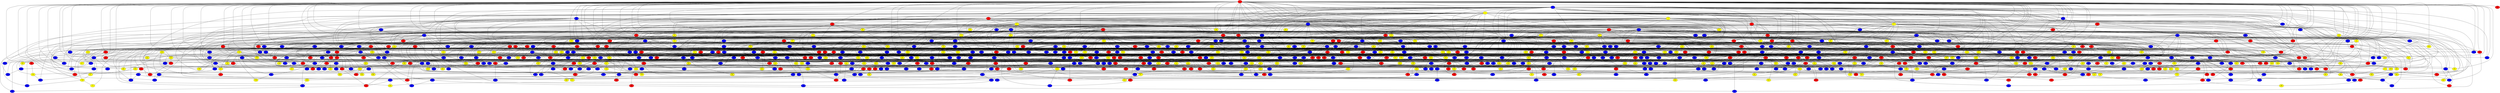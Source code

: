 graph {
0 [style = filled fillcolor = red];
1 [style = filled fillcolor = blue];
2 [style = filled fillcolor = yellow];
3 [style = filled fillcolor = yellow];
4 [style = filled fillcolor = blue];
5 [style = filled fillcolor = blue];
6 [style = filled fillcolor = red];
7 [style = filled fillcolor = red];
8 [style = filled fillcolor = yellow];
9 [style = filled fillcolor = yellow];
10 [style = filled fillcolor = blue];
11 [style = filled fillcolor = red];
12 [style = filled fillcolor = red];
13 [style = filled fillcolor = blue];
14 [style = filled fillcolor = blue];
15 [style = filled fillcolor = yellow];
16 [style = filled fillcolor = red];
17 [style = filled fillcolor = red];
18 [style = filled fillcolor = yellow];
19 [style = filled fillcolor = yellow];
20 [style = filled fillcolor = red];
21 [style = filled fillcolor = yellow];
22 [style = filled fillcolor = yellow];
23 [style = filled fillcolor = red];
24 [style = filled fillcolor = red];
25 [style = filled fillcolor = blue];
26 [style = filled fillcolor = red];
27 [style = filled fillcolor = yellow];
28 [style = filled fillcolor = blue];
29 [style = filled fillcolor = yellow];
30 [style = filled fillcolor = red];
31 [style = filled fillcolor = yellow];
32 [style = filled fillcolor = red];
33 [style = filled fillcolor = red];
34 [style = filled fillcolor = red];
35 [style = filled fillcolor = red];
36 [style = filled fillcolor = red];
37 [style = filled fillcolor = yellow];
38 [style = filled fillcolor = blue];
39 [style = filled fillcolor = red];
40 [style = filled fillcolor = yellow];
41 [style = filled fillcolor = blue];
42 [style = filled fillcolor = blue];
43 [style = filled fillcolor = yellow];
44 [style = filled fillcolor = blue];
45 [style = filled fillcolor = blue];
46 [style = filled fillcolor = yellow];
47 [style = filled fillcolor = blue];
48 [style = filled fillcolor = yellow];
49 [style = filled fillcolor = blue];
50 [style = filled fillcolor = blue];
51 [style = filled fillcolor = blue];
52 [style = filled fillcolor = blue];
53 [style = filled fillcolor = yellow];
54 [style = filled fillcolor = red];
55 [style = filled fillcolor = blue];
56 [style = filled fillcolor = yellow];
57 [style = filled fillcolor = blue];
58 [style = filled fillcolor = red];
59 [style = filled fillcolor = red];
60 [style = filled fillcolor = blue];
61 [style = filled fillcolor = yellow];
62 [style = filled fillcolor = yellow];
63 [style = filled fillcolor = red];
64 [style = filled fillcolor = red];
65 [style = filled fillcolor = yellow];
66 [style = filled fillcolor = blue];
67 [style = filled fillcolor = red];
68 [style = filled fillcolor = blue];
69 [style = filled fillcolor = blue];
70 [style = filled fillcolor = blue];
71 [style = filled fillcolor = yellow];
72 [style = filled fillcolor = blue];
73 [style = filled fillcolor = red];
74 [style = filled fillcolor = blue];
75 [style = filled fillcolor = red];
76 [style = filled fillcolor = blue];
77 [style = filled fillcolor = blue];
78 [style = filled fillcolor = blue];
79 [style = filled fillcolor = blue];
80 [style = filled fillcolor = blue];
81 [style = filled fillcolor = yellow];
82 [style = filled fillcolor = red];
83 [style = filled fillcolor = yellow];
84 [style = filled fillcolor = blue];
85 [style = filled fillcolor = blue];
86 [style = filled fillcolor = blue];
87 [style = filled fillcolor = blue];
88 [style = filled fillcolor = blue];
89 [style = filled fillcolor = blue];
90 [style = filled fillcolor = yellow];
91 [style = filled fillcolor = yellow];
92 [style = filled fillcolor = blue];
93 [style = filled fillcolor = yellow];
94 [style = filled fillcolor = blue];
95 [style = filled fillcolor = red];
96 [style = filled fillcolor = blue];
97 [style = filled fillcolor = red];
98 [style = filled fillcolor = blue];
99 [style = filled fillcolor = red];
100 [style = filled fillcolor = yellow];
101 [style = filled fillcolor = blue];
102 [style = filled fillcolor = blue];
103 [style = filled fillcolor = yellow];
104 [style = filled fillcolor = red];
105 [style = filled fillcolor = yellow];
106 [style = filled fillcolor = yellow];
107 [style = filled fillcolor = blue];
108 [style = filled fillcolor = red];
109 [style = filled fillcolor = red];
110 [style = filled fillcolor = blue];
111 [style = filled fillcolor = red];
112 [style = filled fillcolor = blue];
113 [style = filled fillcolor = yellow];
114 [style = filled fillcolor = red];
115 [style = filled fillcolor = red];
116 [style = filled fillcolor = yellow];
117 [style = filled fillcolor = blue];
118 [style = filled fillcolor = blue];
119 [style = filled fillcolor = yellow];
120 [style = filled fillcolor = blue];
121 [style = filled fillcolor = red];
122 [style = filled fillcolor = red];
123 [style = filled fillcolor = yellow];
124 [style = filled fillcolor = blue];
125 [style = filled fillcolor = yellow];
126 [style = filled fillcolor = blue];
127 [style = filled fillcolor = red];
128 [style = filled fillcolor = blue];
129 [style = filled fillcolor = blue];
130 [style = filled fillcolor = yellow];
131 [style = filled fillcolor = yellow];
132 [style = filled fillcolor = yellow];
133 [style = filled fillcolor = blue];
134 [style = filled fillcolor = blue];
135 [style = filled fillcolor = red];
136 [style = filled fillcolor = blue];
137 [style = filled fillcolor = red];
138 [style = filled fillcolor = blue];
139 [style = filled fillcolor = red];
140 [style = filled fillcolor = yellow];
141 [style = filled fillcolor = yellow];
142 [style = filled fillcolor = blue];
143 [style = filled fillcolor = yellow];
144 [style = filled fillcolor = red];
145 [style = filled fillcolor = red];
146 [style = filled fillcolor = blue];
147 [style = filled fillcolor = yellow];
148 [style = filled fillcolor = blue];
149 [style = filled fillcolor = red];
150 [style = filled fillcolor = red];
151 [style = filled fillcolor = red];
152 [style = filled fillcolor = yellow];
153 [style = filled fillcolor = yellow];
154 [style = filled fillcolor = red];
155 [style = filled fillcolor = blue];
156 [style = filled fillcolor = red];
157 [style = filled fillcolor = yellow];
158 [style = filled fillcolor = yellow];
159 [style = filled fillcolor = red];
160 [style = filled fillcolor = yellow];
161 [style = filled fillcolor = red];
162 [style = filled fillcolor = red];
163 [style = filled fillcolor = blue];
164 [style = filled fillcolor = red];
165 [style = filled fillcolor = blue];
166 [style = filled fillcolor = blue];
167 [style = filled fillcolor = yellow];
168 [style = filled fillcolor = blue];
169 [style = filled fillcolor = blue];
170 [style = filled fillcolor = red];
171 [style = filled fillcolor = yellow];
172 [style = filled fillcolor = blue];
173 [style = filled fillcolor = yellow];
174 [style = filled fillcolor = blue];
175 [style = filled fillcolor = blue];
176 [style = filled fillcolor = red];
177 [style = filled fillcolor = blue];
178 [style = filled fillcolor = blue];
179 [style = filled fillcolor = blue];
180 [style = filled fillcolor = blue];
181 [style = filled fillcolor = blue];
182 [style = filled fillcolor = blue];
183 [style = filled fillcolor = blue];
184 [style = filled fillcolor = blue];
185 [style = filled fillcolor = blue];
186 [style = filled fillcolor = blue];
187 [style = filled fillcolor = red];
188 [style = filled fillcolor = red];
189 [style = filled fillcolor = blue];
190 [style = filled fillcolor = yellow];
191 [style = filled fillcolor = blue];
192 [style = filled fillcolor = red];
193 [style = filled fillcolor = yellow];
194 [style = filled fillcolor = yellow];
195 [style = filled fillcolor = red];
196 [style = filled fillcolor = blue];
197 [style = filled fillcolor = red];
198 [style = filled fillcolor = yellow];
199 [style = filled fillcolor = yellow];
200 [style = filled fillcolor = blue];
201 [style = filled fillcolor = blue];
202 [style = filled fillcolor = yellow];
203 [style = filled fillcolor = blue];
204 [style = filled fillcolor = yellow];
205 [style = filled fillcolor = blue];
206 [style = filled fillcolor = blue];
207 [style = filled fillcolor = blue];
208 [style = filled fillcolor = red];
209 [style = filled fillcolor = red];
210 [style = filled fillcolor = yellow];
211 [style = filled fillcolor = blue];
212 [style = filled fillcolor = yellow];
213 [style = filled fillcolor = red];
214 [style = filled fillcolor = red];
215 [style = filled fillcolor = red];
216 [style = filled fillcolor = yellow];
217 [style = filled fillcolor = yellow];
218 [style = filled fillcolor = red];
219 [style = filled fillcolor = blue];
220 [style = filled fillcolor = blue];
221 [style = filled fillcolor = red];
222 [style = filled fillcolor = yellow];
223 [style = filled fillcolor = blue];
224 [style = filled fillcolor = yellow];
225 [style = filled fillcolor = blue];
226 [style = filled fillcolor = blue];
227 [style = filled fillcolor = blue];
228 [style = filled fillcolor = blue];
229 [style = filled fillcolor = blue];
230 [style = filled fillcolor = blue];
231 [style = filled fillcolor = blue];
232 [style = filled fillcolor = red];
233 [style = filled fillcolor = yellow];
234 [style = filled fillcolor = yellow];
235 [style = filled fillcolor = red];
236 [style = filled fillcolor = red];
237 [style = filled fillcolor = yellow];
238 [style = filled fillcolor = blue];
239 [style = filled fillcolor = red];
240 [style = filled fillcolor = blue];
241 [style = filled fillcolor = blue];
242 [style = filled fillcolor = blue];
243 [style = filled fillcolor = red];
244 [style = filled fillcolor = blue];
245 [style = filled fillcolor = red];
246 [style = filled fillcolor = yellow];
247 [style = filled fillcolor = blue];
248 [style = filled fillcolor = red];
249 [style = filled fillcolor = blue];
250 [style = filled fillcolor = red];
251 [style = filled fillcolor = blue];
252 [style = filled fillcolor = red];
253 [style = filled fillcolor = blue];
254 [style = filled fillcolor = red];
255 [style = filled fillcolor = blue];
256 [style = filled fillcolor = yellow];
257 [style = filled fillcolor = red];
258 [style = filled fillcolor = blue];
259 [style = filled fillcolor = red];
260 [style = filled fillcolor = yellow];
261 [style = filled fillcolor = blue];
262 [style = filled fillcolor = yellow];
263 [style = filled fillcolor = blue];
264 [style = filled fillcolor = blue];
265 [style = filled fillcolor = blue];
266 [style = filled fillcolor = blue];
267 [style = filled fillcolor = yellow];
268 [style = filled fillcolor = blue];
269 [style = filled fillcolor = yellow];
270 [style = filled fillcolor = blue];
271 [style = filled fillcolor = yellow];
272 [style = filled fillcolor = blue];
273 [style = filled fillcolor = blue];
274 [style = filled fillcolor = blue];
275 [style = filled fillcolor = blue];
276 [style = filled fillcolor = blue];
277 [style = filled fillcolor = blue];
278 [style = filled fillcolor = yellow];
279 [style = filled fillcolor = yellow];
280 [style = filled fillcolor = blue];
281 [style = filled fillcolor = blue];
282 [style = filled fillcolor = yellow];
283 [style = filled fillcolor = blue];
284 [style = filled fillcolor = blue];
285 [style = filled fillcolor = yellow];
286 [style = filled fillcolor = blue];
287 [style = filled fillcolor = blue];
288 [style = filled fillcolor = blue];
289 [style = filled fillcolor = blue];
290 [style = filled fillcolor = red];
291 [style = filled fillcolor = blue];
292 [style = filled fillcolor = blue];
293 [style = filled fillcolor = yellow];
294 [style = filled fillcolor = yellow];
295 [style = filled fillcolor = red];
296 [style = filled fillcolor = blue];
297 [style = filled fillcolor = yellow];
298 [style = filled fillcolor = blue];
299 [style = filled fillcolor = blue];
300 [style = filled fillcolor = red];
301 [style = filled fillcolor = blue];
302 [style = filled fillcolor = yellow];
303 [style = filled fillcolor = blue];
304 [style = filled fillcolor = yellow];
305 [style = filled fillcolor = red];
306 [style = filled fillcolor = yellow];
307 [style = filled fillcolor = yellow];
308 [style = filled fillcolor = yellow];
309 [style = filled fillcolor = yellow];
310 [style = filled fillcolor = blue];
311 [style = filled fillcolor = blue];
312 [style = filled fillcolor = blue];
313 [style = filled fillcolor = yellow];
314 [style = filled fillcolor = yellow];
315 [style = filled fillcolor = blue];
316 [style = filled fillcolor = blue];
317 [style = filled fillcolor = yellow];
318 [style = filled fillcolor = red];
319 [style = filled fillcolor = blue];
320 [style = filled fillcolor = blue];
321 [style = filled fillcolor = blue];
322 [style = filled fillcolor = blue];
323 [style = filled fillcolor = yellow];
324 [style = filled fillcolor = yellow];
325 [style = filled fillcolor = blue];
326 [style = filled fillcolor = yellow];
327 [style = filled fillcolor = red];
328 [style = filled fillcolor = red];
329 [style = filled fillcolor = yellow];
330 [style = filled fillcolor = yellow];
331 [style = filled fillcolor = blue];
332 [style = filled fillcolor = red];
333 [style = filled fillcolor = yellow];
334 [style = filled fillcolor = blue];
335 [style = filled fillcolor = blue];
336 [style = filled fillcolor = red];
337 [style = filled fillcolor = red];
338 [style = filled fillcolor = yellow];
339 [style = filled fillcolor = yellow];
340 [style = filled fillcolor = red];
341 [style = filled fillcolor = red];
342 [style = filled fillcolor = blue];
343 [style = filled fillcolor = yellow];
344 [style = filled fillcolor = blue];
345 [style = filled fillcolor = yellow];
346 [style = filled fillcolor = yellow];
347 [style = filled fillcolor = blue];
348 [style = filled fillcolor = blue];
349 [style = filled fillcolor = blue];
350 [style = filled fillcolor = blue];
351 [style = filled fillcolor = red];
352 [style = filled fillcolor = blue];
353 [style = filled fillcolor = red];
354 [style = filled fillcolor = blue];
355 [style = filled fillcolor = blue];
356 [style = filled fillcolor = red];
357 [style = filled fillcolor = blue];
358 [style = filled fillcolor = blue];
359 [style = filled fillcolor = yellow];
360 [style = filled fillcolor = blue];
361 [style = filled fillcolor = red];
362 [style = filled fillcolor = blue];
363 [style = filled fillcolor = yellow];
364 [style = filled fillcolor = blue];
365 [style = filled fillcolor = blue];
366 [style = filled fillcolor = blue];
367 [style = filled fillcolor = yellow];
368 [style = filled fillcolor = yellow];
369 [style = filled fillcolor = blue];
370 [style = filled fillcolor = yellow];
371 [style = filled fillcolor = blue];
372 [style = filled fillcolor = blue];
373 [style = filled fillcolor = red];
374 [style = filled fillcolor = blue];
375 [style = filled fillcolor = blue];
376 [style = filled fillcolor = blue];
377 [style = filled fillcolor = blue];
378 [style = filled fillcolor = blue];
379 [style = filled fillcolor = blue];
380 [style = filled fillcolor = red];
381 [style = filled fillcolor = yellow];
382 [style = filled fillcolor = blue];
383 [style = filled fillcolor = yellow];
384 [style = filled fillcolor = blue];
385 [style = filled fillcolor = red];
386 [style = filled fillcolor = red];
387 [style = filled fillcolor = blue];
388 [style = filled fillcolor = yellow];
389 [style = filled fillcolor = red];
390 [style = filled fillcolor = red];
391 [style = filled fillcolor = red];
392 [style = filled fillcolor = blue];
393 [style = filled fillcolor = blue];
394 [style = filled fillcolor = blue];
395 [style = filled fillcolor = red];
396 [style = filled fillcolor = blue];
397 [style = filled fillcolor = red];
398 [style = filled fillcolor = blue];
399 [style = filled fillcolor = blue];
400 [style = filled fillcolor = red];
401 [style = filled fillcolor = yellow];
402 [style = filled fillcolor = blue];
403 [style = filled fillcolor = yellow];
404 [style = filled fillcolor = yellow];
405 [style = filled fillcolor = blue];
406 [style = filled fillcolor = yellow];
407 [style = filled fillcolor = blue];
408 [style = filled fillcolor = blue];
409 [style = filled fillcolor = blue];
410 [style = filled fillcolor = red];
411 [style = filled fillcolor = blue];
412 [style = filled fillcolor = blue];
413 [style = filled fillcolor = blue];
414 [style = filled fillcolor = yellow];
415 [style = filled fillcolor = red];
416 [style = filled fillcolor = blue];
417 [style = filled fillcolor = yellow];
418 [style = filled fillcolor = blue];
419 [style = filled fillcolor = blue];
420 [style = filled fillcolor = red];
421 [style = filled fillcolor = yellow];
422 [style = filled fillcolor = red];
423 [style = filled fillcolor = yellow];
424 [style = filled fillcolor = blue];
425 [style = filled fillcolor = red];
426 [style = filled fillcolor = yellow];
427 [style = filled fillcolor = blue];
428 [style = filled fillcolor = yellow];
429 [style = filled fillcolor = red];
430 [style = filled fillcolor = red];
431 [style = filled fillcolor = blue];
432 [style = filled fillcolor = yellow];
433 [style = filled fillcolor = red];
434 [style = filled fillcolor = blue];
435 [style = filled fillcolor = yellow];
436 [style = filled fillcolor = red];
437 [style = filled fillcolor = blue];
438 [style = filled fillcolor = red];
439 [style = filled fillcolor = blue];
440 [style = filled fillcolor = yellow];
441 [style = filled fillcolor = red];
442 [style = filled fillcolor = red];
443 [style = filled fillcolor = yellow];
444 [style = filled fillcolor = blue];
445 [style = filled fillcolor = yellow];
446 [style = filled fillcolor = red];
447 [style = filled fillcolor = blue];
448 [style = filled fillcolor = blue];
449 [style = filled fillcolor = yellow];
450 [style = filled fillcolor = blue];
451 [style = filled fillcolor = red];
452 [style = filled fillcolor = yellow];
453 [style = filled fillcolor = blue];
454 [style = filled fillcolor = red];
455 [style = filled fillcolor = blue];
456 [style = filled fillcolor = blue];
457 [style = filled fillcolor = yellow];
458 [style = filled fillcolor = red];
459 [style = filled fillcolor = blue];
460 [style = filled fillcolor = blue];
461 [style = filled fillcolor = blue];
462 [style = filled fillcolor = blue];
463 [style = filled fillcolor = yellow];
464 [style = filled fillcolor = blue];
465 [style = filled fillcolor = yellow];
466 [style = filled fillcolor = blue];
467 [style = filled fillcolor = yellow];
468 [style = filled fillcolor = blue];
469 [style = filled fillcolor = blue];
470 [style = filled fillcolor = red];
471 [style = filled fillcolor = yellow];
472 [style = filled fillcolor = blue];
473 [style = filled fillcolor = red];
474 [style = filled fillcolor = yellow];
475 [style = filled fillcolor = red];
476 [style = filled fillcolor = red];
477 [style = filled fillcolor = yellow];
478 [style = filled fillcolor = red];
479 [style = filled fillcolor = blue];
480 [style = filled fillcolor = red];
481 [style = filled fillcolor = yellow];
482 [style = filled fillcolor = blue];
483 [style = filled fillcolor = red];
484 [style = filled fillcolor = red];
485 [style = filled fillcolor = red];
486 [style = filled fillcolor = yellow];
487 [style = filled fillcolor = yellow];
488 [style = filled fillcolor = red];
489 [style = filled fillcolor = blue];
490 [style = filled fillcolor = blue];
491 [style = filled fillcolor = blue];
492 [style = filled fillcolor = blue];
493 [style = filled fillcolor = yellow];
494 [style = filled fillcolor = red];
495 [style = filled fillcolor = yellow];
496 [style = filled fillcolor = yellow];
497 [style = filled fillcolor = blue];
498 [style = filled fillcolor = blue];
499 [style = filled fillcolor = red];
500 [style = filled fillcolor = red];
501 [style = filled fillcolor = blue];
502 [style = filled fillcolor = yellow];
503 [style = filled fillcolor = red];
504 [style = filled fillcolor = red];
505 [style = filled fillcolor = yellow];
506 [style = filled fillcolor = red];
507 [style = filled fillcolor = blue];
508 [style = filled fillcolor = blue];
509 [style = filled fillcolor = red];
510 [style = filled fillcolor = blue];
511 [style = filled fillcolor = yellow];
512 [style = filled fillcolor = blue];
513 [style = filled fillcolor = red];
514 [style = filled fillcolor = blue];
515 [style = filled fillcolor = yellow];
516 [style = filled fillcolor = red];
517 [style = filled fillcolor = blue];
518 [style = filled fillcolor = red];
519 [style = filled fillcolor = red];
520 [style = filled fillcolor = blue];
521 [style = filled fillcolor = yellow];
522 [style = filled fillcolor = blue];
523 [style = filled fillcolor = blue];
524 [style = filled fillcolor = red];
525 [style = filled fillcolor = blue];
526 [style = filled fillcolor = yellow];
527 [style = filled fillcolor = blue];
528 [style = filled fillcolor = blue];
529 [style = filled fillcolor = yellow];
530 [style = filled fillcolor = blue];
531 [style = filled fillcolor = blue];
532 [style = filled fillcolor = blue];
533 [style = filled fillcolor = blue];
534 [style = filled fillcolor = blue];
535 [style = filled fillcolor = yellow];
536 [style = filled fillcolor = yellow];
537 [style = filled fillcolor = blue];
538 [style = filled fillcolor = blue];
539 [style = filled fillcolor = blue];
540 [style = filled fillcolor = blue];
541 [style = filled fillcolor = blue];
542 [style = filled fillcolor = yellow];
543 [style = filled fillcolor = blue];
544 [style = filled fillcolor = blue];
545 [style = filled fillcolor = yellow];
546 [style = filled fillcolor = red];
547 [style = filled fillcolor = blue];
548 [style = filled fillcolor = yellow];
549 [style = filled fillcolor = red];
550 [style = filled fillcolor = blue];
551 [style = filled fillcolor = yellow];
552 [style = filled fillcolor = blue];
553 [style = filled fillcolor = blue];
554 [style = filled fillcolor = blue];
555 [style = filled fillcolor = red];
556 [style = filled fillcolor = blue];
557 [style = filled fillcolor = red];
558 [style = filled fillcolor = yellow];
559 [style = filled fillcolor = blue];
560 [style = filled fillcolor = blue];
561 [style = filled fillcolor = yellow];
562 [style = filled fillcolor = blue];
563 [style = filled fillcolor = red];
564 [style = filled fillcolor = yellow];
565 [style = filled fillcolor = yellow];
566 [style = filled fillcolor = yellow];
567 [style = filled fillcolor = yellow];
568 [style = filled fillcolor = yellow];
569 [style = filled fillcolor = blue];
570 [style = filled fillcolor = red];
571 [style = filled fillcolor = blue];
572 [style = filled fillcolor = yellow];
573 [style = filled fillcolor = red];
574 [style = filled fillcolor = blue];
575 [style = filled fillcolor = red];
576 [style = filled fillcolor = yellow];
577 [style = filled fillcolor = yellow];
578 [style = filled fillcolor = red];
579 [style = filled fillcolor = red];
580 [style = filled fillcolor = blue];
581 [style = filled fillcolor = red];
582 [style = filled fillcolor = yellow];
583 [style = filled fillcolor = yellow];
584 [style = filled fillcolor = red];
585 [style = filled fillcolor = yellow];
586 [style = filled fillcolor = yellow];
587 [style = filled fillcolor = red];
588 [style = filled fillcolor = red];
589 [style = filled fillcolor = red];
590 [style = filled fillcolor = blue];
591 [style = filled fillcolor = red];
592 [style = filled fillcolor = blue];
593 [style = filled fillcolor = blue];
594 [style = filled fillcolor = blue];
595 [style = filled fillcolor = blue];
596 [style = filled fillcolor = yellow];
597 [style = filled fillcolor = red];
598 [style = filled fillcolor = yellow];
599 [style = filled fillcolor = yellow];
600 [style = filled fillcolor = yellow];
601 [style = filled fillcolor = red];
602 [style = filled fillcolor = blue];
603 [style = filled fillcolor = yellow];
604 [style = filled fillcolor = red];
605 [style = filled fillcolor = blue];
606 [style = filled fillcolor = yellow];
607 [style = filled fillcolor = yellow];
608 [style = filled fillcolor = red];
609 [style = filled fillcolor = blue];
610 [style = filled fillcolor = yellow];
611 [style = filled fillcolor = red];
612 [style = filled fillcolor = red];
613 [style = filled fillcolor = blue];
614 [style = filled fillcolor = red];
615 [style = filled fillcolor = blue];
616 [style = filled fillcolor = blue];
617 [style = filled fillcolor = yellow];
618 [style = filled fillcolor = yellow];
619 [style = filled fillcolor = blue];
620 [style = filled fillcolor = red];
621 [style = filled fillcolor = red];
622 [style = filled fillcolor = blue];
623 [style = filled fillcolor = blue];
624 [style = filled fillcolor = yellow];
625 [style = filled fillcolor = blue];
626 [style = filled fillcolor = blue];
627 [style = filled fillcolor = blue];
628 [style = filled fillcolor = blue];
629 [style = filled fillcolor = blue];
630 [style = filled fillcolor = blue];
631 [style = filled fillcolor = red];
632 [style = filled fillcolor = blue];
633 [style = filled fillcolor = blue];
634 [style = filled fillcolor = blue];
635 [style = filled fillcolor = yellow];
636 [style = filled fillcolor = red];
637 [style = filled fillcolor = blue];
638 [style = filled fillcolor = blue];
639 [style = filled fillcolor = red];
640 [style = filled fillcolor = blue];
641 [style = filled fillcolor = red];
642 [style = filled fillcolor = blue];
643 [style = filled fillcolor = blue];
644 [style = filled fillcolor = yellow];
645 [style = filled fillcolor = yellow];
646 [style = filled fillcolor = red];
647 [style = filled fillcolor = red];
648 [style = filled fillcolor = red];
649 [style = filled fillcolor = blue];
650 [style = filled fillcolor = blue];
651 [style = filled fillcolor = red];
652 [style = filled fillcolor = yellow];
653 [style = filled fillcolor = red];
654 [style = filled fillcolor = red];
655 [style = filled fillcolor = yellow];
656 [style = filled fillcolor = yellow];
657 [style = filled fillcolor = yellow];
658 [style = filled fillcolor = yellow];
659 [style = filled fillcolor = blue];
660 [style = filled fillcolor = yellow];
661 [style = filled fillcolor = blue];
662 [style = filled fillcolor = yellow];
663 [style = filled fillcolor = blue];
664 [style = filled fillcolor = red];
665 [style = filled fillcolor = red];
666 [style = filled fillcolor = yellow];
667 [style = filled fillcolor = blue];
668 [style = filled fillcolor = yellow];
669 [style = filled fillcolor = yellow];
670 [style = filled fillcolor = blue];
671 [style = filled fillcolor = yellow];
672 [style = filled fillcolor = blue];
673 [style = filled fillcolor = blue];
674 [style = filled fillcolor = blue];
675 [style = filled fillcolor = blue];
676 [style = filled fillcolor = yellow];
677 [style = filled fillcolor = blue];
678 [style = filled fillcolor = red];
679 [style = filled fillcolor = red];
680 [style = filled fillcolor = blue];
681 [style = filled fillcolor = red];
682 [style = filled fillcolor = red];
683 [style = filled fillcolor = blue];
684 [style = filled fillcolor = yellow];
685 [style = filled fillcolor = yellow];
686 [style = filled fillcolor = blue];
687 [style = filled fillcolor = blue];
688 [style = filled fillcolor = blue];
689 [style = filled fillcolor = yellow];
690 [style = filled fillcolor = red];
691 [style = filled fillcolor = red];
692 [style = filled fillcolor = yellow];
693 [style = filled fillcolor = blue];
694 [style = filled fillcolor = blue];
695 [style = filled fillcolor = yellow];
696 [style = filled fillcolor = blue];
697 [style = filled fillcolor = yellow];
698 [style = filled fillcolor = red];
699 [style = filled fillcolor = blue];
700 [style = filled fillcolor = red];
701 [style = filled fillcolor = yellow];
702 [style = filled fillcolor = yellow];
703 [style = filled fillcolor = red];
704 [style = filled fillcolor = red];
705 [style = filled fillcolor = yellow];
706 [style = filled fillcolor = yellow];
707 [style = filled fillcolor = blue];
708 [style = filled fillcolor = red];
709 [style = filled fillcolor = red];
710 [style = filled fillcolor = blue];
711 [style = filled fillcolor = blue];
712 [style = filled fillcolor = blue];
713 [style = filled fillcolor = yellow];
714 [style = filled fillcolor = blue];
715 [style = filled fillcolor = blue];
716 [style = filled fillcolor = blue];
717 [style = filled fillcolor = blue];
718 [style = filled fillcolor = blue];
719 [style = filled fillcolor = blue];
720 [style = filled fillcolor = blue];
721 [style = filled fillcolor = yellow];
722 [style = filled fillcolor = blue];
723 [style = filled fillcolor = yellow];
724 [style = filled fillcolor = red];
725 [style = filled fillcolor = blue];
726 [style = filled fillcolor = blue];
727 [style = filled fillcolor = red];
728 [style = filled fillcolor = red];
729 [style = filled fillcolor = blue];
730 [style = filled fillcolor = red];
731 [style = filled fillcolor = red];
732 [style = filled fillcolor = blue];
733 [style = filled fillcolor = red];
734 [style = filled fillcolor = blue];
735 [style = filled fillcolor = blue];
736 [style = filled fillcolor = blue];
737 [style = filled fillcolor = red];
738 [style = filled fillcolor = yellow];
739 [style = filled fillcolor = red];
740 [style = filled fillcolor = blue];
741 [style = filled fillcolor = yellow];
742 [style = filled fillcolor = yellow];
743 [style = filled fillcolor = blue];
744 [style = filled fillcolor = blue];
745 [style = filled fillcolor = red];
746 [style = filled fillcolor = blue];
747 [style = filled fillcolor = blue];
748 [style = filled fillcolor = red];
749 [style = filled fillcolor = red];
750 [style = filled fillcolor = yellow];
751 [style = filled fillcolor = red];
752 [style = filled fillcolor = red];
753 [style = filled fillcolor = blue];
754 [style = filled fillcolor = blue];
755 [style = filled fillcolor = yellow];
756 [style = filled fillcolor = blue];
757 [style = filled fillcolor = blue];
758 [style = filled fillcolor = blue];
759 [style = filled fillcolor = blue];
760 [style = filled fillcolor = blue];
761 [style = filled fillcolor = yellow];
762 [style = filled fillcolor = yellow];
763 [style = filled fillcolor = red];
764 [style = filled fillcolor = blue];
765 [style = filled fillcolor = yellow];
766 [style = filled fillcolor = yellow];
767 [style = filled fillcolor = blue];
768 [style = filled fillcolor = yellow];
769 [style = filled fillcolor = blue];
770 [style = filled fillcolor = blue];
771 [style = filled fillcolor = yellow];
772 [style = filled fillcolor = red];
773 [style = filled fillcolor = blue];
774 [style = filled fillcolor = yellow];
775 [style = filled fillcolor = yellow];
776 [style = filled fillcolor = blue];
777 [style = filled fillcolor = blue];
778 [style = filled fillcolor = yellow];
779 [style = filled fillcolor = blue];
780 [style = filled fillcolor = blue];
781 [style = filled fillcolor = red];
782 [style = filled fillcolor = blue];
783 [style = filled fillcolor = yellow];
784 [style = filled fillcolor = blue];
785 [style = filled fillcolor = red];
786 [style = filled fillcolor = red];
787 [style = filled fillcolor = blue];
788 [style = filled fillcolor = yellow];
789 [style = filled fillcolor = red];
790 [style = filled fillcolor = red];
791 [style = filled fillcolor = yellow];
792 [style = filled fillcolor = red];
793 [style = filled fillcolor = blue];
794 [style = filled fillcolor = blue];
795 [style = filled fillcolor = red];
796 [style = filled fillcolor = yellow];
797 [style = filled fillcolor = blue];
798 [style = filled fillcolor = blue];
799 [style = filled fillcolor = red];
800 [style = filled fillcolor = blue];
801 [style = filled fillcolor = yellow];
802 [style = filled fillcolor = yellow];
803 [style = filled fillcolor = blue];
804 [style = filled fillcolor = red];
805 [style = filled fillcolor = red];
806 [style = filled fillcolor = red];
807 [style = filled fillcolor = blue];
808 [style = filled fillcolor = yellow];
809 [style = filled fillcolor = yellow];
810 [style = filled fillcolor = yellow];
811 [style = filled fillcolor = blue];
812 [style = filled fillcolor = blue];
813 [style = filled fillcolor = blue];
814 [style = filled fillcolor = yellow];
815 [style = filled fillcolor = red];
816 [style = filled fillcolor = yellow];
817 [style = filled fillcolor = blue];
818 [style = filled fillcolor = yellow];
819 [style = filled fillcolor = blue];
820 [style = filled fillcolor = red];
821 [style = filled fillcolor = blue];
822 [style = filled fillcolor = yellow];
823 [style = filled fillcolor = blue];
824 [style = filled fillcolor = blue];
825 [style = filled fillcolor = red];
826 [style = filled fillcolor = blue];
827 [style = filled fillcolor = blue];
828 [style = filled fillcolor = red];
829 [style = filled fillcolor = yellow];
830 [style = filled fillcolor = blue];
831 [style = filled fillcolor = blue];
832 [style = filled fillcolor = yellow];
833 [style = filled fillcolor = blue];
834 [style = filled fillcolor = red];
835 [style = filled fillcolor = yellow];
836 [style = filled fillcolor = red];
837 [style = filled fillcolor = blue];
838 [style = filled fillcolor = blue];
839 [style = filled fillcolor = blue];
840 [style = filled fillcolor = red];
841 [style = filled fillcolor = red];
842 [style = filled fillcolor = blue];
843 [style = filled fillcolor = blue];
844 [style = filled fillcolor = blue];
845 [style = filled fillcolor = blue];
846 [style = filled fillcolor = yellow];
847 [style = filled fillcolor = blue];
848 [style = filled fillcolor = blue];
849 [style = filled fillcolor = blue];
850 [style = filled fillcolor = yellow];
851 [style = filled fillcolor = red];
0 -- 6;
0 -- 7;
0 -- 8;
0 -- 9;
0 -- 12;
0 -- 15;
0 -- 22;
0 -- 26;
0 -- 32;
0 -- 33;
0 -- 34;
0 -- 37;
0 -- 39;
0 -- 42;
0 -- 43;
0 -- 44;
0 -- 48;
0 -- 63;
0 -- 67;
0 -- 69;
0 -- 71;
0 -- 72;
0 -- 75;
0 -- 78;
0 -- 79;
0 -- 81;
0 -- 82;
0 -- 95;
0 -- 96;
0 -- 115;
0 -- 116;
0 -- 126;
0 -- 131;
0 -- 134;
0 -- 5;
0 -- 4;
0 -- 2;
0 -- 1;
0 -- 136;
0 -- 139;
0 -- 145;
0 -- 149;
0 -- 154;
0 -- 156;
0 -- 157;
0 -- 160;
0 -- 173;
0 -- 188;
0 -- 189;
0 -- 192;
0 -- 198;
0 -- 215;
0 -- 216;
0 -- 243;
0 -- 258;
0 -- 266;
0 -- 270;
0 -- 284;
0 -- 287;
0 -- 291;
0 -- 293;
0 -- 300;
0 -- 301;
0 -- 304;
0 -- 312;
0 -- 314;
0 -- 334;
0 -- 336;
0 -- 349;
0 -- 365;
0 -- 369;
0 -- 390;
0 -- 395;
0 -- 410;
0 -- 411;
0 -- 432;
0 -- 442;
0 -- 443;
0 -- 455;
0 -- 456;
0 -- 459;
0 -- 469;
0 -- 480;
0 -- 483;
0 -- 541;
0 -- 544;
0 -- 560;
0 -- 563;
0 -- 569;
0 -- 575;
0 -- 581;
0 -- 609;
0 -- 613;
0 -- 621;
0 -- 635;
0 -- 657;
0 -- 664;
0 -- 679;
0 -- 739;
0 -- 760;
0 -- 761;
0 -- 824;
1 -- 2;
1 -- 3;
1 -- 7;
1 -- 8;
1 -- 9;
1 -- 10;
1 -- 26;
1 -- 28;
1 -- 33;
1 -- 34;
1 -- 35;
1 -- 43;
1 -- 44;
1 -- 54;
1 -- 65;
1 -- 72;
1 -- 74;
1 -- 80;
1 -- 92;
1 -- 96;
1 -- 110;
1 -- 146;
1 -- 155;
1 -- 163;
1 -- 166;
1 -- 200;
1 -- 269;
1 -- 333;
1 -- 358;
1 -- 368;
1 -- 373;
1 -- 392;
1 -- 411;
1 -- 476;
1 -- 486;
1 -- 493;
1 -- 500;
1 -- 580;
1 -- 601;
1 -- 612;
1 -- 618;
1 -- 634;
1 -- 637;
1 -- 653;
1 -- 734;
1 -- 743;
1 -- 752;
1 -- 769;
1 -- 775;
1 -- 793;
1 -- 814;
1 -- 824;
1 -- 846;
2 -- 3;
2 -- 4;
2 -- 5;
2 -- 6;
2 -- 9;
2 -- 18;
2 -- 19;
2 -- 27;
2 -- 29;
2 -- 30;
2 -- 35;
2 -- 42;
2 -- 48;
2 -- 55;
2 -- 56;
2 -- 64;
2 -- 71;
2 -- 72;
2 -- 76;
2 -- 93;
2 -- 96;
2 -- 121;
2 -- 130;
2 -- 144;
2 -- 179;
2 -- 187;
2 -- 224;
2 -- 226;
2 -- 232;
2 -- 239;
2 -- 257;
2 -- 276;
2 -- 297;
2 -- 318;
2 -- 375;
2 -- 394;
2 -- 402;
2 -- 477;
2 -- 500;
2 -- 515;
2 -- 539;
2 -- 568;
2 -- 598;
2 -- 642;
2 -- 694;
2 -- 716;
2 -- 741;
2 -- 745;
2 -- 802;
2 -- 838;
2 -- 840;
2 -- 842;
3 -- 4;
3 -- 6;
3 -- 10;
3 -- 11;
3 -- 14;
3 -- 20;
3 -- 25;
3 -- 35;
3 -- 46;
3 -- 52;
3 -- 55;
3 -- 56;
3 -- 57;
3 -- 58;
3 -- 66;
3 -- 80;
3 -- 97;
3 -- 163;
3 -- 205;
3 -- 212;
3 -- 217;
3 -- 221;
3 -- 225;
3 -- 247;
3 -- 268;
3 -- 275;
3 -- 286;
3 -- 316;
3 -- 360;
3 -- 394;
3 -- 396;
3 -- 398;
3 -- 435;
3 -- 517;
3 -- 637;
3 -- 705;
4 -- 13;
4 -- 24;
4 -- 27;
4 -- 38;
4 -- 40;
4 -- 41;
4 -- 65;
4 -- 66;
4 -- 128;
4 -- 136;
4 -- 137;
4 -- 140;
4 -- 152;
4 -- 153;
4 -- 158;
4 -- 166;
4 -- 185;
4 -- 209;
4 -- 212;
4 -- 214;
4 -- 252;
4 -- 260;
4 -- 273;
4 -- 306;
4 -- 315;
4 -- 326;
4 -- 415;
4 -- 418;
4 -- 484;
4 -- 526;
4 -- 606;
4 -- 616;
4 -- 657;
4 -- 670;
5 -- 13;
5 -- 23;
5 -- 26;
5 -- 73;
5 -- 110;
5 -- 117;
5 -- 147;
5 -- 152;
5 -- 164;
5 -- 169;
5 -- 176;
5 -- 223;
5 -- 308;
5 -- 370;
5 -- 396;
5 -- 417;
5 -- 419;
5 -- 423;
5 -- 424;
5 -- 441;
5 -- 460;
5 -- 816;
6 -- 11;
6 -- 16;
6 -- 21;
6 -- 37;
6 -- 59;
6 -- 87;
6 -- 89;
6 -- 109;
6 -- 149;
6 -- 221;
6 -- 255;
6 -- 271;
6 -- 317;
6 -- 464;
6 -- 560;
6 -- 761;
6 -- 844;
7 -- 8;
7 -- 13;
7 -- 16;
7 -- 17;
7 -- 19;
7 -- 24;
7 -- 25;
7 -- 45;
7 -- 99;
7 -- 119;
7 -- 127;
7 -- 128;
7 -- 140;
7 -- 215;
7 -- 231;
7 -- 285;
7 -- 295;
7 -- 362;
7 -- 365;
7 -- 430;
7 -- 481;
7 -- 521;
7 -- 638;
7 -- 744;
7 -- 773;
7 -- 792;
8 -- 10;
8 -- 11;
8 -- 12;
8 -- 14;
8 -- 19;
8 -- 21;
8 -- 33;
8 -- 47;
8 -- 50;
8 -- 51;
8 -- 52;
8 -- 53;
8 -- 54;
8 -- 62;
8 -- 64;
8 -- 70;
8 -- 73;
8 -- 84;
8 -- 88;
8 -- 99;
8 -- 101;
8 -- 141;
8 -- 154;
8 -- 160;
8 -- 218;
8 -- 229;
8 -- 238;
8 -- 249;
8 -- 385;
8 -- 406;
8 -- 434;
8 -- 446;
8 -- 448;
8 -- 466;
8 -- 543;
8 -- 623;
8 -- 701;
8 -- 747;
8 -- 749;
8 -- 781;
8 -- 820;
9 -- 14;
9 -- 17;
9 -- 21;
9 -- 36;
9 -- 41;
9 -- 59;
9 -- 78;
9 -- 80;
9 -- 89;
9 -- 102;
9 -- 121;
9 -- 126;
9 -- 132;
9 -- 165;
9 -- 250;
9 -- 263;
9 -- 322;
9 -- 354;
9 -- 453;
9 -- 504;
9 -- 555;
9 -- 569;
9 -- 591;
9 -- 597;
9 -- 602;
9 -- 611;
9 -- 640;
9 -- 650;
9 -- 704;
9 -- 721;
9 -- 782;
9 -- 822;
9 -- 831;
10 -- 404;
10 -- 409;
10 -- 420;
10 -- 522;
10 -- 628;
10 -- 640;
11 -- 15;
11 -- 18;
11 -- 20;
11 -- 22;
11 -- 32;
11 -- 50;
11 -- 103;
11 -- 104;
11 -- 122;
11 -- 135;
11 -- 150;
11 -- 181;
11 -- 208;
11 -- 264;
11 -- 272;
11 -- 367;
11 -- 440;
11 -- 470;
11 -- 529;
11 -- 530;
11 -- 546;
11 -- 549;
11 -- 585;
11 -- 651;
11 -- 689;
11 -- 728;
11 -- 733;
11 -- 781;
11 -- 817;
12 -- 20;
12 -- 31;
12 -- 41;
12 -- 302;
12 -- 332;
12 -- 444;
12 -- 488;
12 -- 709;
12 -- 724;
12 -- 750;
12 -- 817;
13 -- 30;
13 -- 40;
13 -- 71;
13 -- 94;
13 -- 99;
13 -- 112;
13 -- 163;
13 -- 186;
13 -- 195;
13 -- 207;
13 -- 245;
13 -- 257;
13 -- 298;
13 -- 329;
13 -- 368;
13 -- 383;
13 -- 479;
13 -- 527;
13 -- 570;
13 -- 623;
13 -- 685;
13 -- 793;
13 -- 830;
14 -- 18;
14 -- 22;
14 -- 36;
14 -- 38;
14 -- 48;
14 -- 74;
14 -- 88;
14 -- 113;
14 -- 114;
14 -- 175;
14 -- 176;
14 -- 199;
14 -- 225;
14 -- 233;
14 -- 267;
14 -- 288;
14 -- 306;
14 -- 362;
14 -- 420;
14 -- 445;
14 -- 448;
14 -- 473;
14 -- 524;
14 -- 537;
14 -- 553;
14 -- 554;
14 -- 617;
14 -- 633;
14 -- 650;
14 -- 698;
14 -- 716;
14 -- 765;
14 -- 802;
15 -- 31;
15 -- 36;
15 -- 37;
15 -- 44;
15 -- 54;
15 -- 176;
15 -- 186;
15 -- 239;
15 -- 266;
15 -- 272;
15 -- 353;
15 -- 487;
15 -- 622;
15 -- 708;
15 -- 757;
16 -- 17;
16 -- 52;
16 -- 61;
16 -- 81;
16 -- 98;
16 -- 133;
16 -- 155;
16 -- 193;
16 -- 200;
16 -- 203;
16 -- 207;
16 -- 270;
16 -- 279;
16 -- 345;
16 -- 376;
16 -- 397;
16 -- 427;
16 -- 431;
16 -- 491;
16 -- 499;
16 -- 548;
16 -- 557;
16 -- 572;
16 -- 594;
16 -- 634;
16 -- 660;
16 -- 677;
16 -- 772;
17 -- 23;
17 -- 55;
17 -- 68;
17 -- 78;
17 -- 83;
17 -- 90;
17 -- 116;
17 -- 142;
17 -- 336;
17 -- 352;
17 -- 505;
17 -- 544;
17 -- 548;
17 -- 567;
17 -- 710;
17 -- 771;
17 -- 849;
18 -- 24;
18 -- 28;
18 -- 32;
18 -- 39;
18 -- 64;
18 -- 67;
18 -- 124;
18 -- 151;
18 -- 174;
18 -- 197;
18 -- 227;
18 -- 241;
18 -- 243;
18 -- 280;
18 -- 287;
18 -- 290;
18 -- 301;
18 -- 302;
18 -- 316;
18 -- 340;
18 -- 389;
18 -- 403;
18 -- 416;
18 -- 423;
18 -- 477;
18 -- 489;
18 -- 500;
18 -- 503;
18 -- 552;
18 -- 615;
18 -- 649;
18 -- 691;
18 -- 717;
18 -- 731;
18 -- 755;
18 -- 760;
18 -- 804;
19 -- 31;
19 -- 46;
19 -- 100;
19 -- 125;
19 -- 141;
19 -- 206;
19 -- 228;
19 -- 259;
19 -- 330;
19 -- 413;
19 -- 502;
19 -- 556;
19 -- 778;
19 -- 809;
20 -- 56;
20 -- 57;
20 -- 105;
20 -- 108;
20 -- 198;
20 -- 240;
20 -- 255;
20 -- 334;
20 -- 400;
20 -- 424;
20 -- 436;
20 -- 475;
20 -- 504;
20 -- 527;
20 -- 550;
20 -- 566;
20 -- 746;
20 -- 798;
20 -- 807;
20 -- 851;
21 -- 74;
21 -- 188;
21 -- 190;
21 -- 269;
21 -- 281;
21 -- 294;
21 -- 359;
21 -- 757;
22 -- 47;
22 -- 57;
22 -- 68;
22 -- 101;
22 -- 135;
22 -- 158;
22 -- 287;
22 -- 299;
22 -- 321;
22 -- 328;
22 -- 392;
22 -- 464;
22 -- 511;
22 -- 527;
22 -- 604;
22 -- 661;
22 -- 676;
22 -- 695;
22 -- 715;
22 -- 733;
22 -- 756;
22 -- 763;
22 -- 773;
23 -- 51;
23 -- 63;
23 -- 88;
23 -- 292;
23 -- 481;
23 -- 558;
23 -- 599;
23 -- 643;
24 -- 114;
24 -- 123;
24 -- 125;
24 -- 155;
24 -- 164;
24 -- 319;
24 -- 415;
24 -- 421;
24 -- 522;
24 -- 834;
25 -- 27;
25 -- 144;
25 -- 520;
25 -- 807;
25 -- 808;
26 -- 29;
26 -- 47;
26 -- 60;
26 -- 94;
26 -- 143;
26 -- 148;
26 -- 303;
26 -- 414;
26 -- 460;
26 -- 647;
26 -- 818;
27 -- 79;
27 -- 93;
27 -- 134;
27 -- 150;
27 -- 295;
27 -- 338;
27 -- 382;
27 -- 408;
27 -- 434;
27 -- 695;
27 -- 769;
27 -- 784;
27 -- 850;
28 -- 49;
28 -- 265;
28 -- 275;
28 -- 373;
28 -- 508;
28 -- 539;
28 -- 845;
29 -- 42;
29 -- 87;
29 -- 90;
29 -- 100;
29 -- 252;
29 -- 298;
29 -- 323;
29 -- 335;
29 -- 592;
29 -- 674;
30 -- 43;
30 -- 107;
30 -- 159;
30 -- 497;
30 -- 683;
30 -- 789;
31 -- 45;
31 -- 61;
31 -- 94;
31 -- 146;
31 -- 241;
31 -- 297;
31 -- 344;
31 -- 380;
31 -- 383;
31 -- 645;
31 -- 696;
31 -- 727;
32 -- 95;
32 -- 288;
32 -- 290;
32 -- 307;
32 -- 532;
32 -- 551;
32 -- 727;
32 -- 777;
32 -- 801;
33 -- 68;
33 -- 69;
33 -- 116;
33 -- 148;
33 -- 169;
33 -- 184;
33 -- 238;
33 -- 288;
33 -- 652;
33 -- 714;
33 -- 777;
33 -- 783;
33 -- 786;
34 -- 46;
34 -- 77;
34 -- 214;
34 -- 245;
34 -- 702;
35 -- 61;
35 -- 98;
35 -- 357;
35 -- 488;
35 -- 530;
35 -- 759;
36 -- 350;
36 -- 369;
36 -- 664;
37 -- 49;
37 -- 53;
37 -- 79;
37 -- 273;
37 -- 315;
37 -- 474;
37 -- 649;
37 -- 673;
37 -- 735;
37 -- 823;
37 -- 825;
38 -- 111;
38 -- 112;
38 -- 149;
38 -- 180;
38 -- 194;
38 -- 202;
38 -- 249;
38 -- 302;
38 -- 377;
38 -- 387;
38 -- 449;
38 -- 494;
38 -- 573;
38 -- 591;
38 -- 598;
38 -- 752;
39 -- 50;
39 -- 53;
39 -- 92;
39 -- 139;
39 -- 151;
39 -- 304;
39 -- 323;
39 -- 363;
39 -- 512;
39 -- 537;
39 -- 556;
39 -- 634;
39 -- 645;
39 -- 829;
40 -- 82;
40 -- 84;
40 -- 118;
40 -- 374;
40 -- 501;
40 -- 552;
41 -- 361;
41 -- 797;
42 -- 59;
42 -- 67;
42 -- 86;
42 -- 105;
42 -- 113;
42 -- 119;
42 -- 125;
42 -- 137;
42 -- 145;
42 -- 150;
42 -- 167;
42 -- 192;
42 -- 231;
42 -- 234;
42 -- 237;
42 -- 402;
42 -- 534;
42 -- 702;
42 -- 709;
42 -- 720;
43 -- 45;
43 -- 58;
43 -- 388;
43 -- 421;
43 -- 833;
44 -- 109;
44 -- 129;
44 -- 265;
44 -- 291;
44 -- 307;
44 -- 495;
45 -- 103;
45 -- 113;
45 -- 136;
45 -- 280;
45 -- 346;
45 -- 357;
46 -- 397;
46 -- 412;
46 -- 684;
47 -- 87;
47 -- 111;
47 -- 133;
47 -- 184;
47 -- 191;
47 -- 229;
47 -- 237;
47 -- 242;
47 -- 256;
47 -- 268;
47 -- 352;
47 -- 367;
47 -- 368;
47 -- 777;
47 -- 843;
47 -- 849;
48 -- 70;
48 -- 390;
48 -- 465;
49 -- 51;
49 -- 73;
49 -- 178;
49 -- 186;
49 -- 236;
49 -- 248;
49 -- 350;
49 -- 357;
49 -- 466;
49 -- 502;
49 -- 573;
49 -- 733;
49 -- 740;
50 -- 81;
50 -- 138;
50 -- 811;
51 -- 60;
51 -- 103;
51 -- 117;
51 -- 195;
51 -- 333;
51 -- 405;
51 -- 706;
51 -- 725;
51 -- 772;
52 -- 85;
52 -- 105;
52 -- 123;
52 -- 182;
52 -- 490;
53 -- 63;
53 -- 111;
53 -- 166;
53 -- 222;
53 -- 376;
53 -- 379;
53 -- 471;
53 -- 556;
53 -- 664;
53 -- 737;
53 -- 766;
54 -- 70;
54 -- 233;
54 -- 240;
54 -- 349;
54 -- 463;
54 -- 550;
54 -- 559;
54 -- 618;
54 -- 758;
55 -- 85;
55 -- 142;
55 -- 154;
55 -- 171;
55 -- 194;
55 -- 196;
55 -- 622;
56 -- 248;
56 -- 403;
56 -- 577;
56 -- 779;
57 -- 107;
57 -- 672;
58 -- 314;
58 -- 322;
58 -- 465;
58 -- 639;
59 -- 65;
59 -- 100;
59 -- 140;
59 -- 142;
59 -- 198;
59 -- 341;
59 -- 437;
59 -- 639;
59 -- 684;
60 -- 104;
60 -- 126;
60 -- 235;
60 -- 353;
60 -- 354;
60 -- 369;
60 -- 412;
60 -- 429;
60 -- 439;
60 -- 599;
60 -- 623;
60 -- 796;
60 -- 821;
62 -- 655;
63 -- 159;
63 -- 205;
63 -- 346;
63 -- 389;
63 -- 426;
63 -- 440;
63 -- 458;
63 -- 514;
63 -- 531;
63 -- 621;
63 -- 760;
63 -- 781;
64 -- 66;
64 -- 292;
64 -- 422;
64 -- 695;
65 -- 106;
65 -- 108;
65 -- 115;
65 -- 138;
65 -- 156;
65 -- 283;
65 -- 470;
65 -- 587;
65 -- 648;
66 -- 84;
66 -- 106;
66 -- 121;
66 -- 130;
66 -- 143;
66 -- 153;
66 -- 199;
66 -- 216;
66 -- 411;
66 -- 490;
66 -- 509;
66 -- 583;
66 -- 586;
66 -- 665;
66 -- 701;
67 -- 238;
67 -- 387;
67 -- 744;
67 -- 825;
67 -- 837;
68 -- 77;
69 -- 322;
69 -- 607;
69 -- 614;
70 -- 127;
70 -- 210;
70 -- 242;
70 -- 296;
70 -- 343;
70 -- 384;
70 -- 509;
70 -- 595;
70 -- 651;
70 -- 774;
70 -- 835;
71 -- 76;
71 -- 277;
71 -- 289;
71 -- 492;
71 -- 586;
72 -- 97;
72 -- 179;
72 -- 226;
72 -- 246;
72 -- 309;
72 -- 426;
72 -- 427;
72 -- 447;
72 -- 455;
72 -- 471;
72 -- 804;
73 -- 135;
73 -- 170;
73 -- 250;
73 -- 341;
73 -- 419;
73 -- 475;
73 -- 579;
73 -- 637;
73 -- 724;
73 -- 758;
73 -- 827;
74 -- 742;
74 -- 828;
75 -- 129;
75 -- 183;
75 -- 244;
75 -- 317;
75 -- 493;
75 -- 507;
75 -- 686;
76 -- 77;
76 -- 264;
77 -- 109;
77 -- 146;
77 -- 256;
77 -- 265;
77 -- 482;
77 -- 574;
77 -- 663;
77 -- 670;
78 -- 93;
78 -- 120;
78 -- 148;
78 -- 208;
78 -- 260;
78 -- 262;
78 -- 270;
78 -- 356;
78 -- 690;
78 -- 806;
78 -- 826;
79 -- 175;
79 -- 673;
79 -- 675;
79 -- 758;
80 -- 131;
80 -- 279;
81 -- 122;
81 -- 372;
81 -- 753;
82 -- 130;
82 -- 152;
82 -- 646;
83 -- 318;
83 -- 319;
83 -- 366;
83 -- 458;
83 -- 501;
83 -- 608;
84 -- 139;
84 -- 178;
84 -- 209;
84 -- 543;
84 -- 665;
85 -- 110;
85 -- 117;
85 -- 144;
85 -- 204;
85 -- 313;
85 -- 335;
85 -- 351;
85 -- 610;
86 -- 91;
86 -- 124;
86 -- 170;
86 -- 180;
86 -- 436;
86 -- 489;
86 -- 523;
86 -- 629;
86 -- 687;
86 -- 748;
86 -- 814;
87 -- 104;
87 -- 157;
87 -- 173;
87 -- 208;
87 -- 211;
87 -- 237;
87 -- 311;
87 -- 337;
87 -- 421;
87 -- 431;
87 -- 456;
87 -- 492;
87 -- 734;
88 -- 191;
88 -- 197;
88 -- 510;
88 -- 665;
89 -- 359;
89 -- 467;
90 -- 386;
91 -- 114;
91 -- 171;
91 -- 289;
92 -- 175;
93 -- 119;
93 -- 190;
93 -- 204;
93 -- 420;
93 -- 778;
94 -- 196;
94 -- 236;
94 -- 276;
94 -- 388;
94 -- 410;
94 -- 490;
94 -- 626;
94 -- 750;
95 -- 141;
95 -- 172;
95 -- 220;
95 -- 230;
95 -- 252;
95 -- 329;
96 -- 282;
96 -- 336;
96 -- 566;
97 -- 101;
97 -- 262;
97 -- 518;
97 -- 631;
97 -- 635;
97 -- 676;
98 -- 531;
98 -- 565;
98 -- 575;
98 -- 630;
99 -- 108;
99 -- 203;
99 -- 392;
99 -- 395;
99 -- 627;
99 -- 843;
100 -- 102;
100 -- 165;
100 -- 178;
100 -- 187;
100 -- 278;
100 -- 291;
100 -- 419;
100 -- 682;
100 -- 755;
101 -- 138;
102 -- 134;
102 -- 156;
102 -- 197;
102 -- 528;
102 -- 572;
102 -- 656;
102 -- 689;
102 -- 697;
102 -- 770;
102 -- 780;
102 -- 804;
103 -- 294;
103 -- 567;
104 -- 124;
104 -- 204;
104 -- 387;
104 -- 391;
104 -- 414;
104 -- 769;
105 -- 159;
106 -- 174;
106 -- 183;
106 -- 538;
106 -- 715;
107 -- 127;
107 -- 370;
107 -- 456;
107 -- 799;
107 -- 831;
108 -- 133;
108 -- 235;
108 -- 296;
108 -- 389;
108 -- 406;
108 -- 425;
108 -- 621;
108 -- 674;
109 -- 812;
110 -- 174;
110 -- 247;
110 -- 356;
110 -- 824;
111 -- 274;
111 -- 292;
111 -- 375;
111 -- 382;
111 -- 399;
111 -- 593;
111 -- 595;
111 -- 602;
111 -- 848;
112 -- 115;
112 -- 362;
112 -- 654;
112 -- 788;
114 -- 161;
114 -- 185;
114 -- 414;
115 -- 129;
115 -- 205;
115 -- 281;
115 -- 345;
115 -- 360;
115 -- 451;
115 -- 493;
115 -- 800;
116 -- 236;
116 -- 261;
116 -- 501;
116 -- 713;
117 -- 325;
118 -- 132;
118 -- 167;
118 -- 285;
118 -- 393;
118 -- 445;
118 -- 609;
119 -- 181;
119 -- 213;
119 -- 405;
120 -- 213;
120 -- 272;
120 -- 300;
120 -- 424;
120 -- 542;
120 -- 672;
120 -- 831;
121 -- 339;
121 -- 391;
121 -- 453;
121 -- 515;
121 -- 540;
121 -- 576;
121 -- 585;
121 -- 782;
122 -- 172;
122 -- 239;
122 -- 244;
122 -- 263;
122 -- 570;
122 -- 576;
122 -- 605;
122 -- 721;
122 -- 730;
122 -- 836;
123 -- 147;
123 -- 194;
123 -- 202;
123 -- 228;
123 -- 324;
123 -- 337;
123 -- 365;
123 -- 549;
123 -- 587;
123 -- 593;
123 -- 690;
124 -- 553;
125 -- 343;
125 -- 427;
125 -- 444;
125 -- 462;
125 -- 469;
125 -- 639;
125 -- 819;
126 -- 131;
126 -- 201;
126 -- 422;
127 -- 451;
127 -- 508;
128 -- 147;
128 -- 170;
128 -- 839;
129 -- 478;
130 -- 182;
130 -- 229;
130 -- 310;
130 -- 347;
130 -- 377;
130 -- 687;
130 -- 729;
130 -- 847;
131 -- 754;
132 -- 361;
132 -- 461;
132 -- 606;
133 -- 201;
133 -- 234;
133 -- 245;
133 -- 342;
133 -- 447;
133 -- 608;
133 -- 693;
134 -- 210;
134 -- 338;
134 -- 379;
134 -- 401;
134 -- 522;
134 -- 644;
134 -- 726;
135 -- 339;
135 -- 341;
136 -- 230;
136 -- 359;
136 -- 535;
137 -- 528;
137 -- 617;
137 -- 643;
137 -- 672;
138 -- 309;
138 -- 532;
138 -- 697;
139 -- 232;
139 -- 539;
139 -- 647;
141 -- 246;
141 -- 277;
141 -- 284;
141 -- 372;
141 -- 562;
141 -- 577;
141 -- 768;
141 -- 783;
141 -- 829;
143 -- 525;
143 -- 614;
143 -- 626;
143 -- 778;
144 -- 254;
144 -- 277;
144 -- 293;
144 -- 378;
144 -- 383;
144 -- 384;
144 -- 513;
144 -- 767;
145 -- 189;
145 -- 371;
145 -- 572;
145 -- 591;
146 -- 267;
146 -- 401;
146 -- 472;
147 -- 157;
148 -- 151;
148 -- 177;
148 -- 217;
148 -- 269;
148 -- 753;
149 -- 249;
149 -- 305;
150 -- 224;
150 -- 258;
150 -- 450;
150 -- 505;
150 -- 531;
150 -- 563;
151 -- 240;
151 -- 363;
152 -- 223;
152 -- 232;
152 -- 454;
152 -- 509;
152 -- 660;
153 -- 461;
153 -- 790;
153 -- 818;
153 -- 841;
154 -- 345;
154 -- 397;
154 -- 475;
154 -- 592;
154 -- 738;
155 -- 200;
155 -- 409;
156 -- 193;
156 -- 261;
156 -- 533;
156 -- 594;
157 -- 181;
157 -- 189;
157 -- 191;
157 -- 385;
158 -- 221;
158 -- 230;
158 -- 297;
158 -- 725;
158 -- 740;
158 -- 815;
159 -- 502;
159 -- 603;
159 -- 610;
159 -- 613;
160 -- 486;
160 -- 614;
161 -- 409;
161 -- 541;
162 -- 407;
162 -- 589;
163 -- 180;
163 -- 206;
163 -- 448;
163 -- 580;
163 -- 632;
163 -- 649;
163 -- 829;
164 -- 199;
164 -- 282;
164 -- 662;
164 -- 668;
165 -- 472;
165 -- 627;
166 -- 298;
166 -- 462;
166 -- 805;
167 -- 168;
167 -- 192;
167 -- 260;
167 -- 332;
167 -- 442;
167 -- 642;
167 -- 671;
167 -- 677;
167 -- 801;
167 -- 809;
167 -- 828;
168 -- 171;
168 -- 177;
168 -- 179;
168 -- 219;
168 -- 441;
168 -- 570;
169 -- 188;
170 -- 351;
170 -- 388;
171 -- 182;
171 -- 220;
171 -- 231;
171 -- 567;
172 -- 469;
173 -- 507;
173 -- 521;
173 -- 565;
173 -- 636;
173 -- 702;
174 -- 195;
174 -- 258;
174 -- 363;
174 -- 450;
174 -- 792;
174 -- 794;
175 -- 441;
175 -- 545;
175 -- 603;
175 -- 615;
176 -- 738;
177 -- 183;
177 -- 315;
177 -- 331;
177 -- 584;
178 -- 508;
178 -- 533;
179 -- 358;
179 -- 574;
180 -- 185;
180 -- 375;
180 -- 418;
181 -- 253;
181 -- 474;
181 -- 484;
181 -- 705;
182 -- 255;
182 -- 514;
182 -- 559;
182 -- 785;
183 -- 203;
183 -- 327;
183 -- 430;
184 -- 349;
184 -- 437;
184 -- 576;
184 -- 658;
184 -- 732;
184 -- 736;
185 -- 381;
185 -- 400;
185 -- 718;
187 -- 339;
187 -- 399;
187 -- 661;
187 -- 688;
188 -- 654;
188 -- 786;
189 -- 382;
189 -- 464;
189 -- 577;
189 -- 766;
190 -- 373;
191 -- 355;
191 -- 377;
191 -- 619;
191 -- 728;
192 -- 246;
192 -- 417;
192 -- 544;
192 -- 791;
193 -- 207;
193 -- 274;
193 -- 331;
193 -- 343;
193 -- 447;
194 -- 216;
194 -- 244;
194 -- 257;
194 -- 259;
194 -- 305;
194 -- 428;
195 -- 219;
195 -- 435;
195 -- 534;
195 -- 795;
196 -- 361;
196 -- 439;
197 -- 217;
197 -- 253;
197 -- 273;
197 -- 335;
197 -- 452;
197 -- 546;
197 -- 712;
197 -- 772;
198 -- 286;
198 -- 348;
198 -- 425;
198 -- 452;
198 -- 532;
198 -- 725;
198 -- 803;
198 -- 839;
199 -- 211;
199 -- 486;
200 -- 251;
200 -- 299;
200 -- 330;
200 -- 332;
200 -- 459;
200 -- 555;
201 -- 533;
202 -- 210;
204 -- 381;
205 -- 505;
205 -- 825;
206 -- 358;
207 -- 380;
207 -- 679;
207 -- 683;
207 -- 742;
208 -- 334;
208 -- 694;
209 -- 251;
209 -- 307;
210 -- 213;
210 -- 520;
210 -- 624;
212 -- 214;
212 -- 689;
214 -- 222;
214 -- 609;
215 -- 555;
215 -- 565;
216 -- 783;
216 -- 810;
217 -- 323;
217 -- 560;
217 -- 655;
217 -- 659;
217 -- 832;
218 -- 401;
218 -- 435;
218 -- 540;
218 -- 596;
218 -- 815;
220 -- 393;
221 -- 340;
221 -- 516;
222 -- 227;
222 -- 327;
222 -- 822;
223 -- 728;
223 -- 845;
224 -- 243;
224 -- 330;
225 -- 468;
225 -- 521;
226 -- 554;
226 -- 631;
228 -- 525;
228 -- 620;
229 -- 281;
229 -- 321;
229 -- 442;
229 -- 489;
229 -- 529;
229 -- 811;
230 -- 595;
231 -- 305;
231 -- 329;
232 -- 310;
233 -- 699;
234 -- 587;
234 -- 605;
236 -- 242;
236 -- 317;
236 -- 320;
236 -- 364;
236 -- 374;
236 -- 408;
236 -- 413;
236 -- 443;
236 -- 449;
236 -- 536;
236 -- 545;
236 -- 681;
237 -- 241;
238 -- 309;
238 -- 347;
238 -- 348;
238 -- 374;
239 -- 395;
239 -- 430;
239 -- 653;
240 -- 494;
240 -- 654;
240 -- 715;
240 -- 723;
242 -- 488;
243 -- 428;
244 -- 271;
244 -- 416;
244 -- 518;
245 -- 476;
245 -- 737;
245 -- 817;
246 -- 338;
246 -- 507;
246 -- 590;
246 -- 720;
247 -- 276;
249 -- 693;
250 -- 412;
250 -- 720;
250 -- 849;
251 -- 437;
251 -- 465;
251 -- 566;
251 -- 803;
252 -- 366;
252 -- 429;
252 -- 583;
252 -- 717;
252 -- 718;
253 -- 274;
253 -- 536;
254 -- 406;
254 -- 454;
254 -- 457;
254 -- 751;
256 -- 468;
257 -- 370;
258 -- 529;
259 -- 408;
260 -- 328;
260 -- 458;
262 -- 366;
262 -- 467;
262 -- 721;
263 -- 301;
264 -- 636;
265 -- 314;
266 -- 312;
266 -- 404;
266 -- 564;
266 -- 670;
266 -- 680;
266 -- 708;
267 -- 278;
267 -- 306;
267 -- 436;
267 -- 620;
268 -- 294;
268 -- 607;
269 -- 303;
269 -- 367;
270 -- 592;
271 -- 704;
273 -- 331;
273 -- 598;
273 -- 645;
274 -- 344;
275 -- 308;
275 -- 479;
277 -- 308;
278 -- 342;
278 -- 355;
278 -- 691;
278 -- 813;
279 -- 378;
280 -- 452;
280 -- 638;
280 -- 703;
281 -- 327;
284 -- 837;
285 -- 293;
285 -- 553;
285 -- 666;
285 -- 766;
286 -- 316;
287 -- 289;
287 -- 398;
287 -- 446;
289 -- 630;
289 -- 671;
290 -- 303;
290 -- 352;
290 -- 390;
291 -- 350;
291 -- 418;
291 -- 646;
293 -- 346;
293 -- 574;
293 -- 581;
293 -- 647;
294 -- 326;
294 -- 466;
295 -- 719;
295 -- 840;
296 -- 449;
296 -- 646;
297 -- 661;
298 -- 324;
298 -- 380;
298 -- 403;
298 -- 431;
298 -- 450;
298 -- 629;
298 -- 703;
300 -- 517;
301 -- 612;
301 -- 746;
301 -- 785;
302 -- 751;
303 -- 428;
304 -- 405;
304 -- 590;
304 -- 765;
305 -- 399;
305 -- 701;
306 -- 520;
306 -- 571;
307 -- 557;
308 -- 479;
309 -- 767;
309 -- 846;
310 -- 386;
311 -- 616;
311 -- 727;
317 -- 644;
320 -- 473;
322 -- 714;
323 -- 457;
323 -- 515;
323 -- 620;
324 -- 722;
325 -- 538;
325 -- 583;
325 -- 688;
325 -- 749;
325 -- 761;
325 -- 812;
326 -- 348;
328 -- 562;
328 -- 711;
329 -- 355;
329 -- 615;
329 -- 641;
330 -- 398;
330 -- 723;
332 -- 422;
332 -- 459;
332 -- 513;
332 -- 526;
334 -- 423;
335 -- 439;
337 -- 364;
337 -- 451;
338 -- 440;
340 -- 485;
340 -- 492;
340 -- 593;
341 -- 612;
341 -- 741;
342 -- 407;
342 -- 503;
343 -- 410;
343 -- 656;
343 -- 840;
344 -- 506;
344 -- 627;
345 -- 676;
347 -- 360;
347 -- 400;
347 -- 618;
347 -- 624;
348 -- 484;
349 -- 578;
350 -- 601;
351 -- 354;
352 -- 682;
352 -- 692;
352 -- 823;
353 -- 752;
355 -- 379;
357 -- 541;
357 -- 767;
357 -- 820;
358 -- 446;
358 -- 543;
359 -- 478;
359 -- 724;
360 -- 513;
361 -- 600;
362 -- 735;
363 -- 685;
364 -- 396;
364 -- 417;
364 -- 519;
364 -- 696;
364 -- 739;
364 -- 754;
364 -- 805;
365 -- 413;
366 -- 432;
366 -- 511;
366 -- 523;
366 -- 600;
366 -- 687;
366 -- 784;
366 -- 799;
367 -- 821;
368 -- 604;
368 -- 841;
369 -- 535;
369 -- 678;
370 -- 433;
373 -- 745;
374 -- 524;
374 -- 668;
374 -- 803;
375 -- 434;
375 -- 483;
375 -- 582;
375 -- 775;
376 -- 393;
376 -- 677;
376 -- 763;
378 -- 525;
378 -- 630;
378 -- 669;
379 -- 519;
379 -- 564;
380 -- 698;
384 -- 407;
384 -- 754;
385 -- 585;
386 -- 740;
388 -- 474;
388 -- 631;
389 -- 495;
389 -- 594;
389 -- 652;
390 -- 632;
391 -- 800;
392 -- 457;
393 -- 462;
393 -- 850;
394 -- 463;
395 -- 491;
395 -- 682;
396 -- 611;
396 -- 794;
400 -- 554;
400 -- 613;
400 -- 848;
402 -- 558;
402 -- 608;
402 -- 656;
403 -- 736;
404 -- 589;
405 -- 599;
405 -- 690;
406 -- 746;
409 -- 482;
412 -- 818;
414 -- 512;
414 -- 564;
414 -- 681;
415 -- 444;
416 -- 563;
418 -- 688;
418 -- 693;
419 -- 542;
420 -- 836;
422 -- 519;
422 -- 605;
422 -- 791;
424 -- 497;
424 -- 709;
424 -- 738;
424 -- 748;
426 -- 832;
429 -- 735;
429 -- 749;
431 -- 551;
432 -- 453;
432 -- 573;
432 -- 768;
433 -- 663;
434 -- 827;
435 -- 722;
435 -- 779;
436 -- 641;
437 -- 463;
437 -- 607;
438 -- 496;
439 -- 497;
440 -- 679;
442 -- 445;
442 -- 470;
442 -- 776;
444 -- 571;
444 -- 844;
445 -- 506;
445 -- 571;
446 -- 485;
446 -- 528;
446 -- 816;
447 -- 473;
447 -- 789;
448 -- 504;
450 -- 812;
451 -- 785;
451 -- 805;
452 -- 538;
452 -- 540;
453 -- 568;
453 -- 811;
453 -- 830;
454 -- 481;
454 -- 588;
455 -- 712;
456 -- 625;
457 -- 610;
457 -- 684;
457 -- 759;
457 -- 776;
457 -- 792;
458 -- 557;
460 -- 699;
460 -- 774;
462 -- 499;
463 -- 632;
466 -- 731;
467 -- 498;
467 -- 773;
468 -- 619;
472 -- 487;
472 -- 579;
473 -- 478;
473 -- 730;
473 -- 850;
474 -- 775;
477 -- 482;
478 -- 496;
483 -- 601;
483 -- 697;
484 -- 512;
486 -- 575;
486 -- 839;
487 -- 523;
488 -- 838;
491 -- 596;
491 -- 643;
492 -- 559;
493 -- 692;
494 -- 629;
494 -- 675;
494 -- 711;
495 -- 562;
497 -- 588;
497 -- 641;
497 -- 756;
498 -- 600;
498 -- 651;
498 -- 833;
500 -- 552;
501 -- 768;
504 -- 707;
504 -- 813;
506 -- 537;
507 -- 584;
508 -- 759;
511 -- 514;
511 -- 561;
511 -- 713;
514 -- 741;
515 -- 787;
517 -- 694;
517 -- 823;
519 -- 843;
520 -- 611;
521 -- 707;
524 -- 700;
528 -- 718;
532 -- 765;
534 -- 604;
539 -- 547;
544 -- 764;
547 -- 658;
548 -- 716;
549 -- 584;
550 -- 653;
553 -- 588;
553 -- 842;
554 -- 851;
556 -- 762;
556 -- 774;
558 -- 732;
560 -- 729;
561 -- 617;
562 -- 744;
566 -- 669;
567 -- 751;
567 -- 776;
568 -- 707;
569 -- 745;
569 -- 810;
570 -- 764;
572 -- 705;
572 -- 784;
573 -- 660;
573 -- 685;
574 -- 834;
575 -- 678;
576 -- 742;
577 -- 815;
578 -- 835;
581 -- 791;
583 -- 650;
583 -- 799;
584 -- 712;
590 -- 699;
591 -- 726;
591 -- 794;
591 -- 808;
592 -- 708;
593 -- 729;
595 -- 662;
595 -- 719;
595 -- 814;
596 -- 797;
597 -- 667;
598 -- 789;
601 -- 801;
603 -- 770;
603 -- 816;
605 -- 722;
607 -- 830;
612 -- 671;
612 -- 802;
615 -- 743;
615 -- 841;
617 -- 750;
618 -- 622;
620 -- 628;
620 -- 666;
621 -- 797;
623 -- 638;
623 -- 678;
624 -- 717;
629 -- 668;
629 -- 686;
632 -- 851;
634 -- 666;
636 -- 680;
636 -- 848;
640 -- 663;
647 -- 842;
648 -- 732;
650 -- 710;
650 -- 779;
654 -- 691;
659 -- 832;
661 -- 806;
665 -- 747;
665 -- 798;
672 -- 753;
674 -- 686;
678 -- 787;
681 -- 743;
686 -- 706;
698 -- 757;
703 -- 819;
712 -- 726;
722 -- 736;
723 -- 806;
734 -- 847;
737 -- 763;
737 -- 845;
746 -- 780;
750 -- 771;
750 -- 827;
751 -- 813;
763 -- 838;
779 -- 826;
790 -- 795;
791 -- 844;
}
